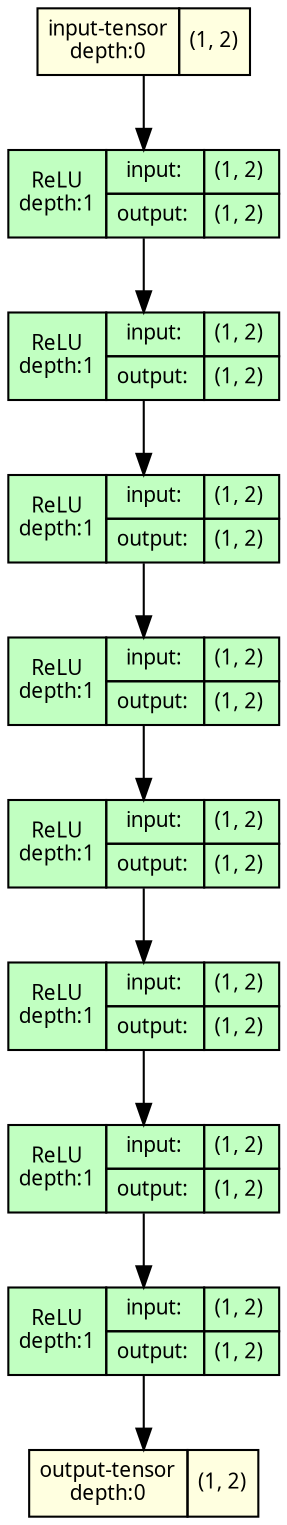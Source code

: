 strict digraph RecursiveRelu {
	graph [ordering=in size="12.0,12.0"]
	node [align=left fontname="Linux libertine" fontsize=10 height=0.2 margin=0 ranksep=0.1 shape=plaintext style=filled]
	edge [fontsize=10]
	0 [label=<
                    <TABLE BORDER="0" CELLBORDER="1" CELLSPACING="0" CELLPADDING="4">
                    <TR><TD>input-tensor<BR/>depth:0</TD><TD>(1, 2)</TD></TR>
                    </TABLE>> fillcolor=lightyellow]
	1 [label=<
                    <TABLE BORDER="0" CELLBORDER="1" CELLSPACING="0" CELLPADDING="4">
                    <TR>
                        <TD ROWSPAN="2">ReLU<BR/>depth:1</TD>
                        <TD COLSPAN="2">input:</TD>
                        <TD COLSPAN="2">(1, 2) </TD>
                    </TR>
                    <TR>
                        <TD COLSPAN="2">output: </TD>
                        <TD COLSPAN="2">(1, 2) </TD>
                    </TR>
                    </TABLE>> fillcolor=darkseagreen1]
	2 [label=<
                    <TABLE BORDER="0" CELLBORDER="1" CELLSPACING="0" CELLPADDING="4">
                    <TR>
                        <TD ROWSPAN="2">ReLU<BR/>depth:1</TD>
                        <TD COLSPAN="2">input:</TD>
                        <TD COLSPAN="2">(1, 2) </TD>
                    </TR>
                    <TR>
                        <TD COLSPAN="2">output: </TD>
                        <TD COLSPAN="2">(1, 2) </TD>
                    </TR>
                    </TABLE>> fillcolor=darkseagreen1]
	3 [label=<
                    <TABLE BORDER="0" CELLBORDER="1" CELLSPACING="0" CELLPADDING="4">
                    <TR>
                        <TD ROWSPAN="2">ReLU<BR/>depth:1</TD>
                        <TD COLSPAN="2">input:</TD>
                        <TD COLSPAN="2">(1, 2) </TD>
                    </TR>
                    <TR>
                        <TD COLSPAN="2">output: </TD>
                        <TD COLSPAN="2">(1, 2) </TD>
                    </TR>
                    </TABLE>> fillcolor=darkseagreen1]
	4 [label=<
                    <TABLE BORDER="0" CELLBORDER="1" CELLSPACING="0" CELLPADDING="4">
                    <TR>
                        <TD ROWSPAN="2">ReLU<BR/>depth:1</TD>
                        <TD COLSPAN="2">input:</TD>
                        <TD COLSPAN="2">(1, 2) </TD>
                    </TR>
                    <TR>
                        <TD COLSPAN="2">output: </TD>
                        <TD COLSPAN="2">(1, 2) </TD>
                    </TR>
                    </TABLE>> fillcolor=darkseagreen1]
	5 [label=<
                    <TABLE BORDER="0" CELLBORDER="1" CELLSPACING="0" CELLPADDING="4">
                    <TR>
                        <TD ROWSPAN="2">ReLU<BR/>depth:1</TD>
                        <TD COLSPAN="2">input:</TD>
                        <TD COLSPAN="2">(1, 2) </TD>
                    </TR>
                    <TR>
                        <TD COLSPAN="2">output: </TD>
                        <TD COLSPAN="2">(1, 2) </TD>
                    </TR>
                    </TABLE>> fillcolor=darkseagreen1]
	6 [label=<
                    <TABLE BORDER="0" CELLBORDER="1" CELLSPACING="0" CELLPADDING="4">
                    <TR>
                        <TD ROWSPAN="2">ReLU<BR/>depth:1</TD>
                        <TD COLSPAN="2">input:</TD>
                        <TD COLSPAN="2">(1, 2) </TD>
                    </TR>
                    <TR>
                        <TD COLSPAN="2">output: </TD>
                        <TD COLSPAN="2">(1, 2) </TD>
                    </TR>
                    </TABLE>> fillcolor=darkseagreen1]
	7 [label=<
                    <TABLE BORDER="0" CELLBORDER="1" CELLSPACING="0" CELLPADDING="4">
                    <TR>
                        <TD ROWSPAN="2">ReLU<BR/>depth:1</TD>
                        <TD COLSPAN="2">input:</TD>
                        <TD COLSPAN="2">(1, 2) </TD>
                    </TR>
                    <TR>
                        <TD COLSPAN="2">output: </TD>
                        <TD COLSPAN="2">(1, 2) </TD>
                    </TR>
                    </TABLE>> fillcolor=darkseagreen1]
	8 [label=<
                    <TABLE BORDER="0" CELLBORDER="1" CELLSPACING="0" CELLPADDING="4">
                    <TR>
                        <TD ROWSPAN="2">ReLU<BR/>depth:1</TD>
                        <TD COLSPAN="2">input:</TD>
                        <TD COLSPAN="2">(1, 2) </TD>
                    </TR>
                    <TR>
                        <TD COLSPAN="2">output: </TD>
                        <TD COLSPAN="2">(1, 2) </TD>
                    </TR>
                    </TABLE>> fillcolor=darkseagreen1]
	9 [label=<
                    <TABLE BORDER="0" CELLBORDER="1" CELLSPACING="0" CELLPADDING="4">
                    <TR><TD>output-tensor<BR/>depth:0</TD><TD>(1, 2)</TD></TR>
                    </TABLE>> fillcolor=lightyellow]
	0 -> 1
	1 -> 2
	2 -> 3
	3 -> 4
	4 -> 5
	5 -> 6
	6 -> 7
	7 -> 8
	8 -> 9
}
strict digraph RecursiveRelu {
	graph [ordering=in size="12.0,12.0"]
	node [align=left fontname="Linux libertine" fontsize=10 height=0.2 margin=0 ranksep=0.1 shape=plaintext style=filled]
	edge [fontsize=10]
	0 [label=<
                    <TABLE BORDER="0" CELLBORDER="1" CELLSPACING="0" CELLPADDING="4">
                    <TR><TD>input-tensor<BR/>depth:0</TD><TD>(1, 2)</TD></TR>
                    </TABLE>> fillcolor=lightyellow]
	1 [label=<
                    <TABLE BORDER="0" CELLBORDER="1" CELLSPACING="0" CELLPADDING="4">
                    <TR>
                        <TD ROWSPAN="2">ReLU<BR/>depth:1</TD>
                        <TD COLSPAN="2">input:</TD>
                        <TD COLSPAN="2">(1, 2) </TD>
                    </TR>
                    <TR>
                        <TD COLSPAN="2">output: </TD>
                        <TD COLSPAN="2">(1, 2) </TD>
                    </TR>
                    </TABLE>> fillcolor=darkseagreen1]
	1 [label=<
                    <TABLE BORDER="0" CELLBORDER="1" CELLSPACING="0" CELLPADDING="4">
                    <TR>
                        <TD ROWSPAN="2">ReLU<BR/>depth:1</TD>
                        <TD COLSPAN="2">input:</TD>
                        <TD COLSPAN="2">(1, 2) </TD>
                    </TR>
                    <TR>
                        <TD COLSPAN="2">output: </TD>
                        <TD COLSPAN="2">(1, 2) </TD>
                    </TR>
                    </TABLE>> fillcolor=darkseagreen1]
	1 [label=<
                    <TABLE BORDER="0" CELLBORDER="1" CELLSPACING="0" CELLPADDING="4">
                    <TR>
                        <TD ROWSPAN="2">ReLU<BR/>depth:1</TD>
                        <TD COLSPAN="2">input:</TD>
                        <TD COLSPAN="2">(1, 2) </TD>
                    </TR>
                    <TR>
                        <TD COLSPAN="2">output: </TD>
                        <TD COLSPAN="2">(1, 2) </TD>
                    </TR>
                    </TABLE>> fillcolor=darkseagreen1]
	1 [label=<
                    <TABLE BORDER="0" CELLBORDER="1" CELLSPACING="0" CELLPADDING="4">
                    <TR>
                        <TD ROWSPAN="2">ReLU<BR/>depth:1</TD>
                        <TD COLSPAN="2">input:</TD>
                        <TD COLSPAN="2">(1, 2) </TD>
                    </TR>
                    <TR>
                        <TD COLSPAN="2">output: </TD>
                        <TD COLSPAN="2">(1, 2) </TD>
                    </TR>
                    </TABLE>> fillcolor=darkseagreen1]
	1 [label=<
                    <TABLE BORDER="0" CELLBORDER="1" CELLSPACING="0" CELLPADDING="4">
                    <TR>
                        <TD ROWSPAN="2">ReLU<BR/>depth:1</TD>
                        <TD COLSPAN="2">input:</TD>
                        <TD COLSPAN="2">(1, 2) </TD>
                    </TR>
                    <TR>
                        <TD COLSPAN="2">output: </TD>
                        <TD COLSPAN="2">(1, 2) </TD>
                    </TR>
                    </TABLE>> fillcolor=darkseagreen1]
	1 [label=<
                    <TABLE BORDER="0" CELLBORDER="1" CELLSPACING="0" CELLPADDING="4">
                    <TR>
                        <TD ROWSPAN="2">ReLU<BR/>depth:1</TD>
                        <TD COLSPAN="2">input:</TD>
                        <TD COLSPAN="2">(1, 2) </TD>
                    </TR>
                    <TR>
                        <TD COLSPAN="2">output: </TD>
                        <TD COLSPAN="2">(1, 2) </TD>
                    </TR>
                    </TABLE>> fillcolor=darkseagreen1]
	1 [label=<
                    <TABLE BORDER="0" CELLBORDER="1" CELLSPACING="0" CELLPADDING="4">
                    <TR>
                        <TD ROWSPAN="2">ReLU<BR/>depth:1</TD>
                        <TD COLSPAN="2">input:</TD>
                        <TD COLSPAN="2">(1, 2) </TD>
                    </TR>
                    <TR>
                        <TD COLSPAN="2">output: </TD>
                        <TD COLSPAN="2">(1, 2) </TD>
                    </TR>
                    </TABLE>> fillcolor=darkseagreen1]
	2 [label=<
                    <TABLE BORDER="0" CELLBORDER="1" CELLSPACING="0" CELLPADDING="4">
                    <TR>
                        <TD ROWSPAN="2">ReLU<BR/>depth:1</TD>
                        <TD COLSPAN="2">input:</TD>
                        <TD COLSPAN="2">(1, 2) </TD>
                    </TR>
                    <TR>
                        <TD COLSPAN="2">output: </TD>
                        <TD COLSPAN="2">(1, 2) </TD>
                    </TR>
                    </TABLE>> fillcolor=darkseagreen1]
	3 [label=<
                    <TABLE BORDER="0" CELLBORDER="1" CELLSPACING="0" CELLPADDING="4">
                    <TR><TD>output-tensor<BR/>depth:0</TD><TD>(1, 2)</TD></TR>
                    </TABLE>> fillcolor=lightyellow]
	0 -> 1
	1 -> 1
	1 -> 1 [label=" x2"]
	1 -> 1 [label=" x3"]
	1 -> 1 [label=" x4"]
	1 -> 1 [label=" x5"]
	1 -> 1 [label=" x6"]
	1 -> 2
	2 -> 3
}
